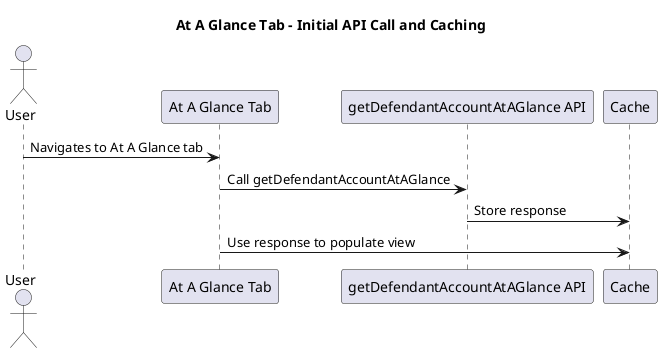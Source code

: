 @startuml

title At A Glance Tab - Initial API Call and Caching

actor User
participant "At A Glance Tab" as Glance
participant "getDefendantAccountAtAGlance API" as API
participant "Cache"

User -> Glance : Navigates to At A Glance tab
Glance -> API : Call getDefendantAccountAtAGlance
API -> Cache : Store response
Glance -> Cache : Use response to populate view

@enduml